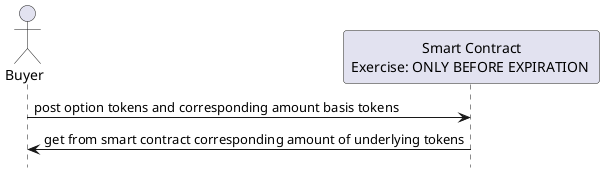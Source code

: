 @startuml
actor Buyer
participant "Smart Contract\nExercise: ONLY BEFORE EXPIRATION " as exec

Buyer -> exec: post option tokens and corresponding amount basis tokens
exec -> Buyer: get from smart contract corresponding amount of underlying tokens

hide footbox
@enduml
